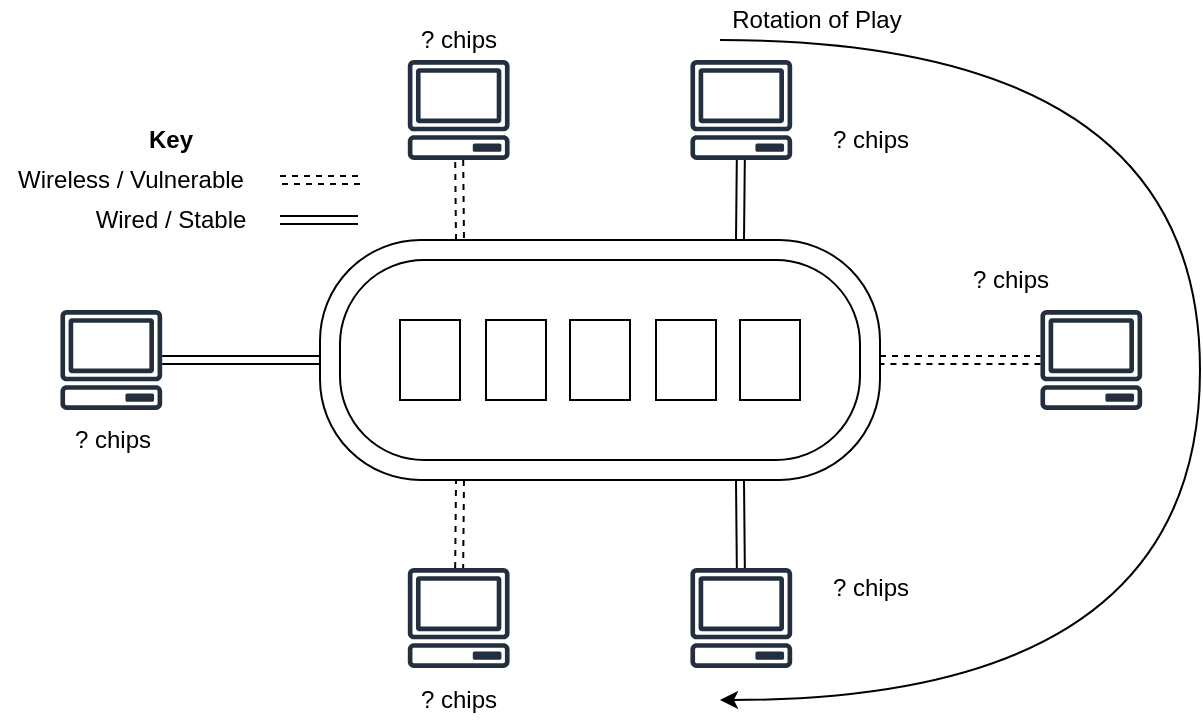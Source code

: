 <mxfile version="13.0.1" type="device"><diagram id="udXhUQ-DTmI6LSKlAC9P" name="Page-1"><mxGraphModel dx="1418" dy="813" grid="1" gridSize="10" guides="1" tooltips="1" connect="1" arrows="1" fold="1" page="1" pageScale="1" pageWidth="1169" pageHeight="827" math="0" shadow="0"><root><mxCell id="0"/><mxCell id="1" parent="0"/><mxCell id="H0d50t4PiVR7vGgxkINC-2" value="" style="rounded=1;whiteSpace=wrap;html=1;arcSize=42;" parent="1" vertex="1"><mxGeometry x="400" y="200" width="280" height="120" as="geometry"/></mxCell><mxCell id="H0d50t4PiVR7vGgxkINC-15" value="" style="rounded=1;whiteSpace=wrap;html=1;arcSize=42;" parent="1" vertex="1"><mxGeometry x="409.99" y="210" width="260.01" height="100" as="geometry"/></mxCell><mxCell id="H0d50t4PiVR7vGgxkINC-16" value="" style="rounded=0;whiteSpace=wrap;html=1;fontSize=32;spacing=2;verticalAlign=top;spacingTop=-2;" parent="1" vertex="1"><mxGeometry x="440" y="240" width="30" height="40" as="geometry"/></mxCell><mxCell id="H0d50t4PiVR7vGgxkINC-17" value="" style="rounded=0;whiteSpace=wrap;html=1;fontSize=32;spacing=2;verticalAlign=top;spacingTop=-2;" parent="1" vertex="1"><mxGeometry x="483" y="240" width="30" height="40" as="geometry"/></mxCell><mxCell id="H0d50t4PiVR7vGgxkINC-18" value="" style="rounded=0;whiteSpace=wrap;html=1;fontSize=32;spacing=2;verticalAlign=top;spacingTop=-2;" parent="1" vertex="1"><mxGeometry x="525" y="240" width="30" height="40" as="geometry"/></mxCell><mxCell id="H0d50t4PiVR7vGgxkINC-19" value="" style="rounded=0;whiteSpace=wrap;html=1;" parent="1" vertex="1"><mxGeometry x="610" y="240" width="30" height="40" as="geometry"/></mxCell><mxCell id="H0d50t4PiVR7vGgxkINC-20" value="" style="rounded=0;whiteSpace=wrap;html=1;" parent="1" vertex="1"><mxGeometry x="568" y="240" width="30" height="40" as="geometry"/></mxCell><mxCell id="H0d50t4PiVR7vGgxkINC-21" value="" style="outlineConnect=0;fontColor=#232F3E;gradientColor=none;fillColor=#232F3E;strokeColor=none;dashed=0;verticalLabelPosition=bottom;verticalAlign=top;align=center;html=1;fontSize=12;fontStyle=0;aspect=fixed;pointerEvents=1;shape=mxgraph.aws4.client;" parent="1" vertex="1"><mxGeometry x="270" y="235" width="51.32" height="50" as="geometry"/></mxCell><mxCell id="H0d50t4PiVR7vGgxkINC-22" value="" style="outlineConnect=0;fontColor=#232F3E;gradientColor=none;fillColor=#232F3E;strokeColor=none;dashed=0;verticalLabelPosition=bottom;verticalAlign=top;align=center;html=1;fontSize=12;fontStyle=0;aspect=fixed;pointerEvents=1;shape=mxgraph.aws4.client;" parent="1" vertex="1"><mxGeometry x="443.68" y="364" width="51.32" height="50" as="geometry"/></mxCell><mxCell id="H0d50t4PiVR7vGgxkINC-23" value="" style="outlineConnect=0;fontColor=#232F3E;gradientColor=none;fillColor=#232F3E;strokeColor=none;dashed=0;verticalLabelPosition=bottom;verticalAlign=top;align=center;html=1;fontSize=12;fontStyle=0;aspect=fixed;pointerEvents=1;shape=mxgraph.aws4.client;" parent="1" vertex="1"><mxGeometry x="585" y="364" width="51.32" height="50" as="geometry"/></mxCell><mxCell id="H0d50t4PiVR7vGgxkINC-24" value="" style="outlineConnect=0;fontColor=#232F3E;gradientColor=none;fillColor=#232F3E;strokeColor=none;dashed=0;verticalLabelPosition=bottom;verticalAlign=top;align=center;html=1;fontSize=12;fontStyle=0;aspect=fixed;pointerEvents=1;shape=mxgraph.aws4.client;" parent="1" vertex="1"><mxGeometry x="443.68" y="110" width="51.32" height="50" as="geometry"/></mxCell><mxCell id="H0d50t4PiVR7vGgxkINC-25" value="" style="outlineConnect=0;fontColor=#232F3E;gradientColor=none;fillColor=#232F3E;strokeColor=none;dashed=0;verticalLabelPosition=bottom;verticalAlign=top;align=center;html=1;fontSize=12;fontStyle=0;aspect=fixed;pointerEvents=1;shape=mxgraph.aws4.client;" parent="1" vertex="1"><mxGeometry x="585" y="110" width="51.32" height="50" as="geometry"/></mxCell><mxCell id="H0d50t4PiVR7vGgxkINC-26" value="" style="outlineConnect=0;fontColor=#232F3E;gradientColor=none;fillColor=#232F3E;strokeColor=none;dashed=0;verticalLabelPosition=bottom;verticalAlign=top;align=center;html=1;fontSize=12;fontStyle=0;aspect=fixed;pointerEvents=1;shape=mxgraph.aws4.client;" parent="1" vertex="1"><mxGeometry x="760" y="235" width="51.32" height="50" as="geometry"/></mxCell><mxCell id="H0d50t4PiVR7vGgxkINC-27" value="" style="curved=1;endArrow=classic;html=1;" parent="1" edge="1"><mxGeometry width="50" height="50" relative="1" as="geometry"><mxPoint x="600" y="100" as="sourcePoint"/><mxPoint x="600" y="430" as="targetPoint"/><Array as="points"><mxPoint x="840" y="100"/><mxPoint x="840" y="430"/></Array></mxGeometry></mxCell><mxCell id="H0d50t4PiVR7vGgxkINC-28" value="Rotation of Play" style="text;html=1;align=center;verticalAlign=middle;resizable=0;points=[];autosize=1;" parent="1" vertex="1"><mxGeometry x="598" y="80" width="100" height="20" as="geometry"/></mxCell><mxCell id="H0d50t4PiVR7vGgxkINC-29" value="" style="endArrow=classic;html=1;entryX=0;entryY=0.5;entryDx=0;entryDy=0;shape=link;" parent="1" source="H0d50t4PiVR7vGgxkINC-21" target="H0d50t4PiVR7vGgxkINC-2" edge="1"><mxGeometry width="50" height="50" relative="1" as="geometry"><mxPoint x="330" y="280" as="sourcePoint"/><mxPoint x="380" y="230" as="targetPoint"/></mxGeometry></mxCell><mxCell id="H0d50t4PiVR7vGgxkINC-30" value="" style="endArrow=classic;html=1;entryX=0.25;entryY=0;entryDx=0;entryDy=0;dashed=1;shape=link;" parent="1" source="H0d50t4PiVR7vGgxkINC-24" target="H0d50t4PiVR7vGgxkINC-2" edge="1"><mxGeometry width="50" height="50" relative="1" as="geometry"><mxPoint x="360" y="210" as="sourcePoint"/><mxPoint x="410" y="160" as="targetPoint"/></mxGeometry></mxCell><mxCell id="H0d50t4PiVR7vGgxkINC-31" value="" style="endArrow=classic;html=1;entryX=0.75;entryY=0;entryDx=0;entryDy=0;shape=link;" parent="1" source="H0d50t4PiVR7vGgxkINC-25" target="H0d50t4PiVR7vGgxkINC-2" edge="1"><mxGeometry width="50" height="50" relative="1" as="geometry"><mxPoint x="479.594" y="170" as="sourcePoint"/><mxPoint x="480" y="210" as="targetPoint"/></mxGeometry></mxCell><mxCell id="H0d50t4PiVR7vGgxkINC-34" value="" style="endArrow=classic;html=1;entryX=0.25;entryY=1;entryDx=0;entryDy=0;dashed=1;shape=link;" parent="1" source="H0d50t4PiVR7vGgxkINC-22" target="H0d50t4PiVR7vGgxkINC-2" edge="1"><mxGeometry width="50" height="50" relative="1" as="geometry"><mxPoint x="380" y="370" as="sourcePoint"/><mxPoint x="430" y="320" as="targetPoint"/></mxGeometry></mxCell><mxCell id="H0d50t4PiVR7vGgxkINC-35" value="" style="endArrow=classic;html=1;entryX=1;entryY=0.5;entryDx=0;entryDy=0;dashed=1;shape=link;" parent="1" source="H0d50t4PiVR7vGgxkINC-26" target="H0d50t4PiVR7vGgxkINC-2" edge="1"><mxGeometry width="50" height="50" relative="1" as="geometry"><mxPoint x="479.594" y="170" as="sourcePoint"/><mxPoint x="480" y="210" as="targetPoint"/></mxGeometry></mxCell><mxCell id="H0d50t4PiVR7vGgxkINC-37" value="" style="endArrow=classic;html=1;shape=link;exitX=0.75;exitY=1;exitDx=0;exitDy=0;" parent="1" source="H0d50t4PiVR7vGgxkINC-2" target="H0d50t4PiVR7vGgxkINC-23" edge="1"><mxGeometry width="50" height="50" relative="1" as="geometry"><mxPoint x="598.406" y="330" as="sourcePoint"/><mxPoint x="598" y="370" as="targetPoint"/></mxGeometry></mxCell><mxCell id="H0d50t4PiVR7vGgxkINC-45" value="" style="group" parent="1" vertex="1" connectable="0"><mxGeometry x="240" y="140" width="180" height="60" as="geometry"/></mxCell><mxCell id="H0d50t4PiVR7vGgxkINC-40" value="" style="endArrow=classic;html=1;dashed=1;shape=link;" parent="H0d50t4PiVR7vGgxkINC-45" edge="1"><mxGeometry width="50" height="50" relative="1" as="geometry"><mxPoint x="140" y="30" as="sourcePoint"/><mxPoint x="180" y="30" as="targetPoint"/></mxGeometry></mxCell><mxCell id="H0d50t4PiVR7vGgxkINC-41" value="" style="endArrow=classic;html=1;shape=link;" parent="H0d50t4PiVR7vGgxkINC-45" edge="1"><mxGeometry width="50" height="50" relative="1" as="geometry"><mxPoint x="140" y="50" as="sourcePoint"/><mxPoint x="179" y="50" as="targetPoint"/></mxGeometry></mxCell><mxCell id="H0d50t4PiVR7vGgxkINC-42" value="Key" style="text;html=1;align=center;verticalAlign=middle;resizable=0;points=[];autosize=1;fontStyle=1" parent="H0d50t4PiVR7vGgxkINC-45" vertex="1"><mxGeometry x="65" width="40" height="20" as="geometry"/></mxCell><mxCell id="H0d50t4PiVR7vGgxkINC-43" value="Wireless / Vulnerable" style="text;html=1;align=center;verticalAlign=middle;resizable=0;points=[];autosize=1;" parent="H0d50t4PiVR7vGgxkINC-45" vertex="1"><mxGeometry y="20" width="130" height="20" as="geometry"/></mxCell><mxCell id="H0d50t4PiVR7vGgxkINC-44" value="Wired / Stable" style="text;html=1;align=center;verticalAlign=middle;resizable=0;points=[];autosize=1;" parent="H0d50t4PiVR7vGgxkINC-45" vertex="1"><mxGeometry x="40" y="40" width="90" height="20" as="geometry"/></mxCell><mxCell id="WPUbPd9EALlyajxCiPyR-1" value="? chips" style="text;html=1;align=center;verticalAlign=middle;resizable=0;points=[];autosize=1;fontSize=12;" vertex="1" parent="1"><mxGeometry x="444.34" y="90" width="50" height="20" as="geometry"/></mxCell><mxCell id="WPUbPd9EALlyajxCiPyR-2" value="? chips" style="text;html=1;align=center;verticalAlign=middle;resizable=0;points=[];autosize=1;fontSize=12;" vertex="1" parent="1"><mxGeometry x="270.66" y="290" width="50" height="20" as="geometry"/></mxCell><mxCell id="WPUbPd9EALlyajxCiPyR-3" value="? chips" style="text;html=1;align=center;verticalAlign=middle;resizable=0;points=[];autosize=1;fontSize=12;" vertex="1" parent="1"><mxGeometry x="444.34" y="420" width="50" height="20" as="geometry"/></mxCell><mxCell id="WPUbPd9EALlyajxCiPyR-4" value="? chips" style="text;html=1;align=center;verticalAlign=middle;resizable=0;points=[];autosize=1;fontSize=12;" vertex="1" parent="1"><mxGeometry x="650" y="364" width="50" height="20" as="geometry"/></mxCell><mxCell id="WPUbPd9EALlyajxCiPyR-6" value="? chips" style="text;html=1;align=center;verticalAlign=middle;resizable=0;points=[];autosize=1;fontSize=12;" vertex="1" parent="1"><mxGeometry x="650" y="140" width="50" height="20" as="geometry"/></mxCell><mxCell id="WPUbPd9EALlyajxCiPyR-7" value="? chips" style="text;html=1;align=center;verticalAlign=middle;resizable=0;points=[];autosize=1;fontSize=12;" vertex="1" parent="1"><mxGeometry x="720" y="210" width="50" height="20" as="geometry"/></mxCell></root></mxGraphModel></diagram></mxfile>